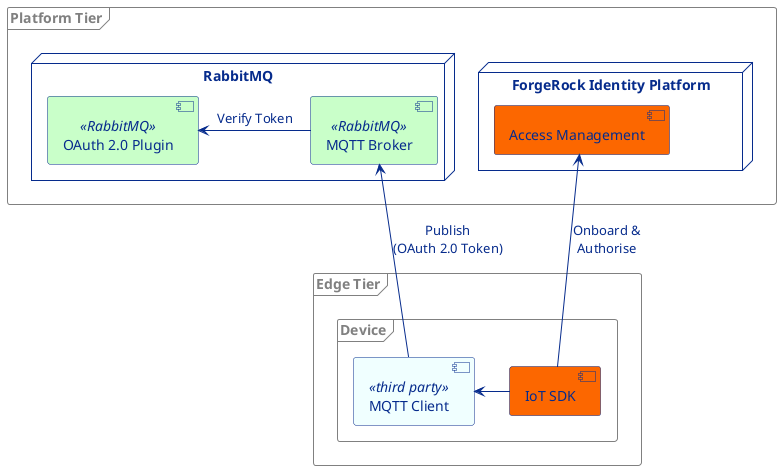 @startuml

skinparam component {
  FontColor #062b8c
  BackgroundColor #fc6700
  BorderColor #062b8c
  BackgroundColor<<third party>> azure
  BackgroundColor<<RabbitMQ>> TECHNOLOGY
  ArrowColor #062b8c
  ArrowFontColor #062b8c
}
skinparam node {
  BorderColor #062b8c
  FontColor #062b8c
}
skinparam frame {
  BorderColor Grey
  FontColor Grey
}

frame "Edge Tier" {
    frame "Device" {
        [IoT SDK] as ac
        [MQTT Client] as mc <<third party>>
    }
}
frame "Platform Tier" {
    node "ForgeRock Identity Platform" {
        [Access Management] as am
    }
    node "RabbitMQ" {
        [MQTT Broker] as mqtt <<RabbitMQ>>
        [OAuth 2.0 Plugin] as oauth2 <<RabbitMQ>>
    }
}
ac -up-> am : Onboard &\nAuthorise
ac -right-> mc
mc -up-> mqtt : Publish\n(OAuth 2.0 Token)
mqtt -left-> oauth2 : Verify Token
@enduml